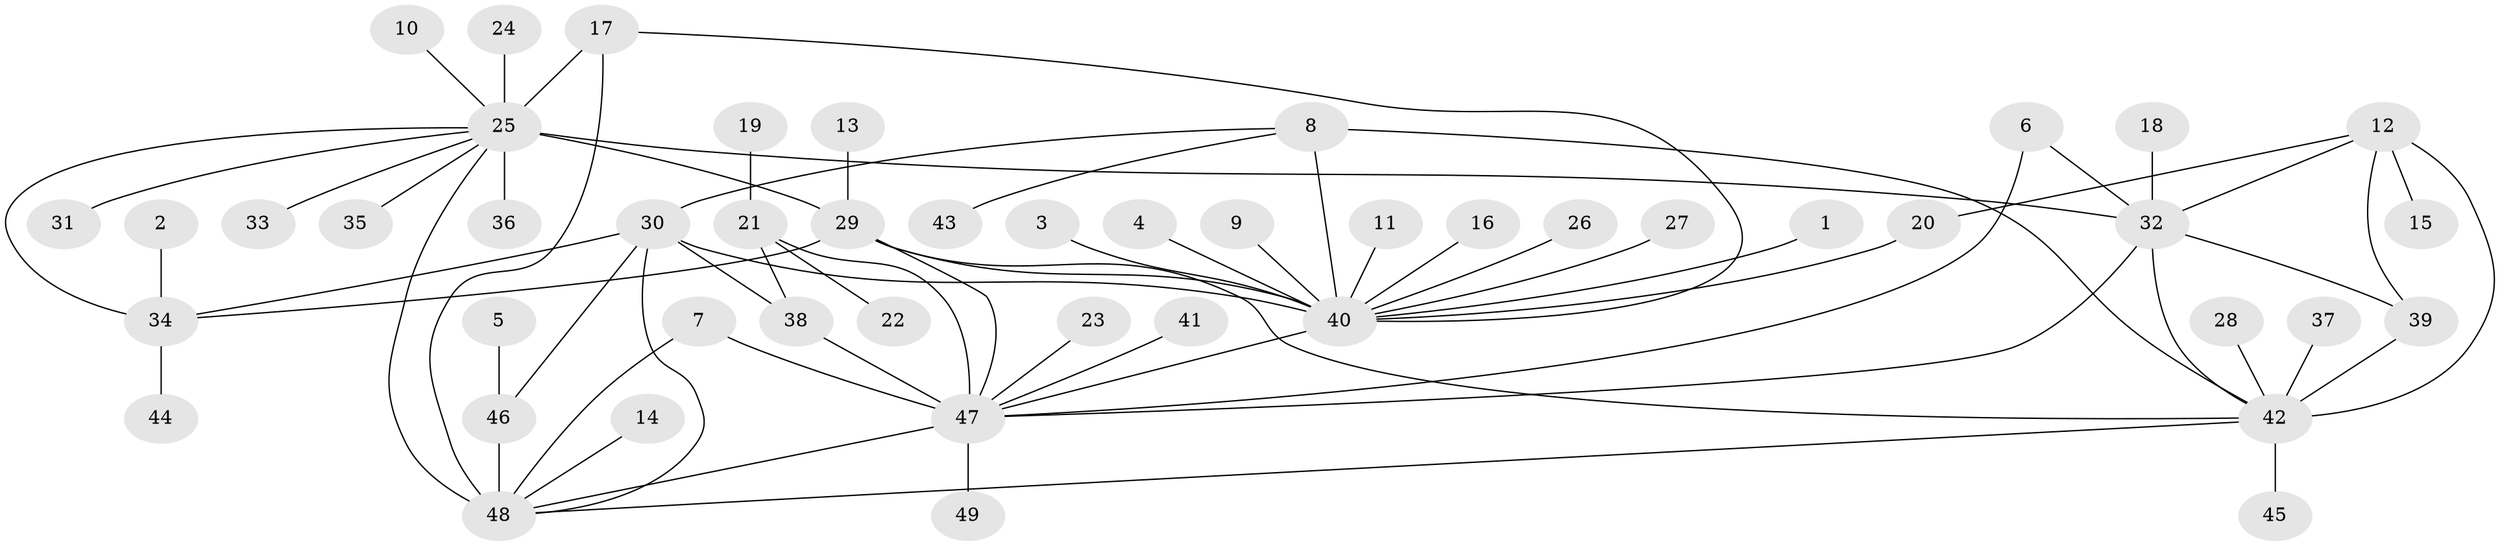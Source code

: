 // original degree distribution, {10: 0.04918032786885246, 6: 0.040983606557377046, 9: 0.04918032786885246, 8: 0.04918032786885246, 11: 0.03278688524590164, 5: 0.00819672131147541, 12: 0.00819672131147541, 7: 0.00819672131147541, 1: 0.5737704918032787, 3: 0.03278688524590164, 2: 0.14754098360655737}
// Generated by graph-tools (version 1.1) at 2025/37/03/04/25 23:37:46]
// undirected, 49 vertices, 69 edges
graph export_dot {
  node [color=gray90,style=filled];
  1;
  2;
  3;
  4;
  5;
  6;
  7;
  8;
  9;
  10;
  11;
  12;
  13;
  14;
  15;
  16;
  17;
  18;
  19;
  20;
  21;
  22;
  23;
  24;
  25;
  26;
  27;
  28;
  29;
  30;
  31;
  32;
  33;
  34;
  35;
  36;
  37;
  38;
  39;
  40;
  41;
  42;
  43;
  44;
  45;
  46;
  47;
  48;
  49;
  1 -- 40 [weight=1.0];
  2 -- 34 [weight=1.0];
  3 -- 40 [weight=1.0];
  4 -- 40 [weight=1.0];
  5 -- 46 [weight=1.0];
  6 -- 32 [weight=1.0];
  6 -- 47 [weight=1.0];
  7 -- 47 [weight=1.0];
  7 -- 48 [weight=1.0];
  8 -- 30 [weight=1.0];
  8 -- 40 [weight=4.0];
  8 -- 42 [weight=2.0];
  8 -- 43 [weight=1.0];
  9 -- 40 [weight=1.0];
  10 -- 25 [weight=1.0];
  11 -- 40 [weight=1.0];
  12 -- 15 [weight=1.0];
  12 -- 20 [weight=1.0];
  12 -- 32 [weight=2.0];
  12 -- 39 [weight=2.0];
  12 -- 42 [weight=4.0];
  13 -- 29 [weight=1.0];
  14 -- 48 [weight=1.0];
  16 -- 40 [weight=1.0];
  17 -- 25 [weight=1.0];
  17 -- 40 [weight=1.0];
  17 -- 48 [weight=1.0];
  18 -- 32 [weight=1.0];
  19 -- 21 [weight=1.0];
  20 -- 40 [weight=1.0];
  21 -- 22 [weight=1.0];
  21 -- 38 [weight=1.0];
  21 -- 47 [weight=4.0];
  23 -- 47 [weight=1.0];
  24 -- 25 [weight=1.0];
  25 -- 29 [weight=6.0];
  25 -- 31 [weight=1.0];
  25 -- 32 [weight=1.0];
  25 -- 33 [weight=1.0];
  25 -- 34 [weight=3.0];
  25 -- 35 [weight=1.0];
  25 -- 36 [weight=1.0];
  25 -- 48 [weight=1.0];
  26 -- 40 [weight=1.0];
  27 -- 40 [weight=1.0];
  28 -- 42 [weight=1.0];
  29 -- 34 [weight=2.0];
  29 -- 40 [weight=2.0];
  29 -- 42 [weight=1.0];
  29 -- 47 [weight=1.0];
  30 -- 34 [weight=1.0];
  30 -- 38 [weight=1.0];
  30 -- 40 [weight=4.0];
  30 -- 46 [weight=2.0];
  30 -- 48 [weight=1.0];
  32 -- 39 [weight=1.0];
  32 -- 42 [weight=2.0];
  32 -- 47 [weight=1.0];
  34 -- 44 [weight=1.0];
  37 -- 42 [weight=1.0];
  38 -- 47 [weight=4.0];
  39 -- 42 [weight=2.0];
  40 -- 47 [weight=1.0];
  41 -- 47 [weight=1.0];
  42 -- 45 [weight=1.0];
  42 -- 48 [weight=1.0];
  46 -- 48 [weight=8.0];
  47 -- 48 [weight=1.0];
  47 -- 49 [weight=1.0];
}
